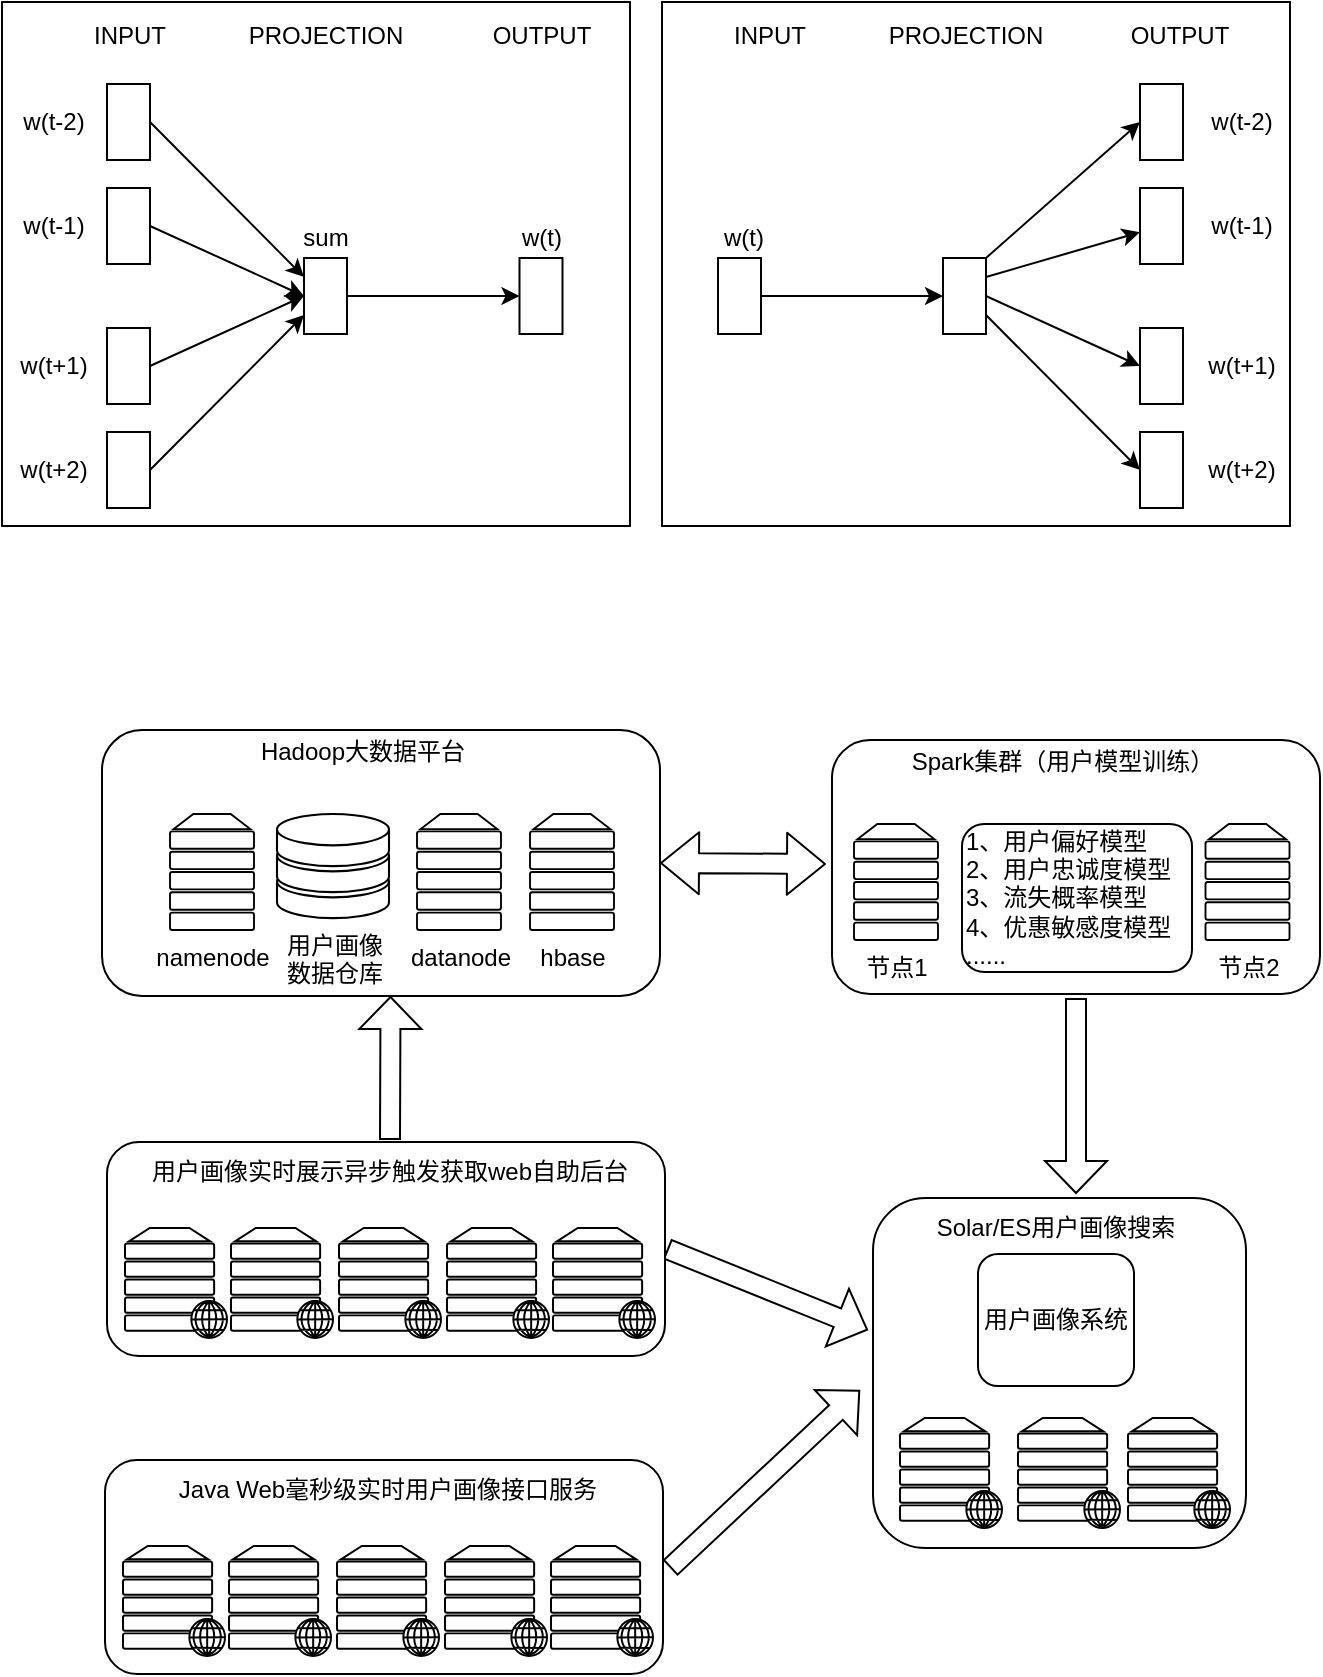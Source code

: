<mxfile version="14.5.0" type="github">
  <diagram id="prtHgNgQTEPvFCAcTncT" name="Page-1">
    <mxGraphModel dx="1038" dy="580" grid="0" gridSize="10" guides="1" tooltips="1" connect="1" arrows="1" fold="1" page="1" pageScale="1" pageWidth="827" pageHeight="1169" math="0" shadow="0">
      <root>
        <mxCell id="0" />
        <mxCell id="1" parent="0" />
        <mxCell id="VUjPprjEVErV6ihTRHzX-63" value="" style="rounded=1;whiteSpace=wrap;html=1;fillColor=#FFFFFF;" vertex="1" parent="1">
          <mxGeometry x="119" y="391" width="279" height="133" as="geometry" />
        </mxCell>
        <mxCell id="VUjPprjEVErV6ihTRHzX-56" value="" style="rounded=0;whiteSpace=wrap;html=1;" vertex="1" parent="1">
          <mxGeometry x="399" y="27" width="314" height="262" as="geometry" />
        </mxCell>
        <mxCell id="VUjPprjEVErV6ihTRHzX-55" value="" style="rounded=0;whiteSpace=wrap;html=1;" vertex="1" parent="1">
          <mxGeometry x="69" y="27" width="314" height="262" as="geometry" />
        </mxCell>
        <mxCell id="VUjPprjEVErV6ihTRHzX-5" value="INPUT" style="text;html=1;strokeColor=none;fillColor=none;align=center;verticalAlign=middle;whiteSpace=wrap;rounded=0;" vertex="1" parent="1">
          <mxGeometry x="113" y="34" width="40" height="20" as="geometry" />
        </mxCell>
        <mxCell id="VUjPprjEVErV6ihTRHzX-22" style="edgeStyle=none;rounded=0;orthogonalLoop=1;jettySize=auto;html=1;exitX=1;exitY=0.5;exitDx=0;exitDy=0;entryX=0;entryY=0.5;entryDx=0;entryDy=0;endArrow=classic;endFill=1;" edge="1" parent="1" source="VUjPprjEVErV6ihTRHzX-6" target="VUjPprjEVErV6ihTRHzX-14">
          <mxGeometry relative="1" as="geometry" />
        </mxCell>
        <mxCell id="VUjPprjEVErV6ihTRHzX-6" value="" style="rounded=0;whiteSpace=wrap;html=1;" vertex="1" parent="1">
          <mxGeometry x="121.5" y="120" width="21.5" height="38" as="geometry" />
        </mxCell>
        <mxCell id="VUjPprjEVErV6ihTRHzX-21" style="edgeStyle=none;rounded=0;orthogonalLoop=1;jettySize=auto;html=1;exitX=1;exitY=0.5;exitDx=0;exitDy=0;entryX=0;entryY=0.25;entryDx=0;entryDy=0;endArrow=classic;endFill=1;" edge="1" parent="1" source="VUjPprjEVErV6ihTRHzX-7" target="VUjPprjEVErV6ihTRHzX-14">
          <mxGeometry relative="1" as="geometry" />
        </mxCell>
        <mxCell id="VUjPprjEVErV6ihTRHzX-7" value="" style="rounded=0;whiteSpace=wrap;html=1;" vertex="1" parent="1">
          <mxGeometry x="121.5" y="68" width="21.5" height="38" as="geometry" />
        </mxCell>
        <mxCell id="VUjPprjEVErV6ihTRHzX-8" value="w(t-2)" style="text;html=1;strokeColor=none;fillColor=none;align=center;verticalAlign=middle;whiteSpace=wrap;rounded=0;" vertex="1" parent="1">
          <mxGeometry x="75" y="77" width="40" height="20" as="geometry" />
        </mxCell>
        <mxCell id="VUjPprjEVErV6ihTRHzX-9" value="w(t-1)" style="text;html=1;strokeColor=none;fillColor=none;align=center;verticalAlign=middle;whiteSpace=wrap;rounded=0;" vertex="1" parent="1">
          <mxGeometry x="75" y="129" width="40" height="20" as="geometry" />
        </mxCell>
        <mxCell id="VUjPprjEVErV6ihTRHzX-24" style="edgeStyle=none;rounded=0;orthogonalLoop=1;jettySize=auto;html=1;exitX=1;exitY=0.5;exitDx=0;exitDy=0;entryX=0;entryY=0.75;entryDx=0;entryDy=0;endArrow=classic;endFill=1;" edge="1" parent="1" source="VUjPprjEVErV6ihTRHzX-10" target="VUjPprjEVErV6ihTRHzX-14">
          <mxGeometry relative="1" as="geometry" />
        </mxCell>
        <mxCell id="VUjPprjEVErV6ihTRHzX-10" value="" style="rounded=0;whiteSpace=wrap;html=1;" vertex="1" parent="1">
          <mxGeometry x="121.5" y="242" width="21.5" height="38" as="geometry" />
        </mxCell>
        <mxCell id="VUjPprjEVErV6ihTRHzX-23" style="edgeStyle=none;rounded=0;orthogonalLoop=1;jettySize=auto;html=1;exitX=1;exitY=0.5;exitDx=0;exitDy=0;entryX=0;entryY=0.5;entryDx=0;entryDy=0;endArrow=classic;endFill=1;" edge="1" parent="1" source="VUjPprjEVErV6ihTRHzX-11" target="VUjPprjEVErV6ihTRHzX-14">
          <mxGeometry relative="1" as="geometry" />
        </mxCell>
        <mxCell id="VUjPprjEVErV6ihTRHzX-11" value="" style="rounded=0;whiteSpace=wrap;html=1;" vertex="1" parent="1">
          <mxGeometry x="121.5" y="190" width="21.5" height="38" as="geometry" />
        </mxCell>
        <mxCell id="VUjPprjEVErV6ihTRHzX-12" value="w(t+1)" style="text;html=1;strokeColor=none;fillColor=none;align=center;verticalAlign=middle;whiteSpace=wrap;rounded=0;" vertex="1" parent="1">
          <mxGeometry x="75" y="199" width="40" height="20" as="geometry" />
        </mxCell>
        <mxCell id="VUjPprjEVErV6ihTRHzX-13" value="w(t+2)" style="text;html=1;strokeColor=none;fillColor=none;align=center;verticalAlign=middle;whiteSpace=wrap;rounded=0;" vertex="1" parent="1">
          <mxGeometry x="75" y="251" width="40" height="20" as="geometry" />
        </mxCell>
        <mxCell id="VUjPprjEVErV6ihTRHzX-25" style="edgeStyle=none;rounded=0;orthogonalLoop=1;jettySize=auto;html=1;entryX=0;entryY=0.5;entryDx=0;entryDy=0;endArrow=classic;endFill=1;" edge="1" parent="1" target="VUjPprjEVErV6ihTRHzX-15">
          <mxGeometry relative="1" as="geometry">
            <mxPoint x="221" y="174" as="sourcePoint" />
          </mxGeometry>
        </mxCell>
        <mxCell id="VUjPprjEVErV6ihTRHzX-14" value="" style="rounded=0;whiteSpace=wrap;html=1;" vertex="1" parent="1">
          <mxGeometry x="220" y="155" width="21.5" height="38" as="geometry" />
        </mxCell>
        <mxCell id="VUjPprjEVErV6ihTRHzX-15" value="" style="rounded=0;whiteSpace=wrap;html=1;" vertex="1" parent="1">
          <mxGeometry x="327.75" y="155" width="21.5" height="38" as="geometry" />
        </mxCell>
        <mxCell id="VUjPprjEVErV6ihTRHzX-16" value="PROJECTION" style="text;html=1;strokeColor=none;fillColor=none;align=center;verticalAlign=middle;whiteSpace=wrap;rounded=0;" vertex="1" parent="1">
          <mxGeometry x="211" y="34" width="40" height="20" as="geometry" />
        </mxCell>
        <mxCell id="VUjPprjEVErV6ihTRHzX-18" value="OUTPUT" style="text;html=1;strokeColor=none;fillColor=none;align=center;verticalAlign=middle;whiteSpace=wrap;rounded=0;" vertex="1" parent="1">
          <mxGeometry x="318.5" y="34" width="40" height="20" as="geometry" />
        </mxCell>
        <mxCell id="VUjPprjEVErV6ihTRHzX-19" value="sum" style="text;html=1;strokeColor=none;fillColor=none;align=center;verticalAlign=middle;whiteSpace=wrap;rounded=0;" vertex="1" parent="1">
          <mxGeometry x="211" y="135" width="40" height="20" as="geometry" />
        </mxCell>
        <mxCell id="VUjPprjEVErV6ihTRHzX-20" value="w(t)" style="text;html=1;strokeColor=none;fillColor=none;align=center;verticalAlign=middle;whiteSpace=wrap;rounded=0;" vertex="1" parent="1">
          <mxGeometry x="318.5" y="135" width="40" height="20" as="geometry" />
        </mxCell>
        <mxCell id="VUjPprjEVErV6ihTRHzX-26" value="INPUT" style="text;html=1;strokeColor=none;fillColor=none;align=center;verticalAlign=middle;whiteSpace=wrap;rounded=0;" vertex="1" parent="1">
          <mxGeometry x="432.5" y="34" width="40" height="20" as="geometry" />
        </mxCell>
        <mxCell id="VUjPprjEVErV6ihTRHzX-27" value="PROJECTION" style="text;html=1;strokeColor=none;fillColor=none;align=center;verticalAlign=middle;whiteSpace=wrap;rounded=0;" vertex="1" parent="1">
          <mxGeometry x="530.5" y="34" width="40" height="20" as="geometry" />
        </mxCell>
        <mxCell id="VUjPprjEVErV6ihTRHzX-28" value="OUTPUT" style="text;html=1;strokeColor=none;fillColor=none;align=center;verticalAlign=middle;whiteSpace=wrap;rounded=0;" vertex="1" parent="1">
          <mxGeometry x="638" y="34" width="40" height="20" as="geometry" />
        </mxCell>
        <mxCell id="VUjPprjEVErV6ihTRHzX-50" style="edgeStyle=none;rounded=0;orthogonalLoop=1;jettySize=auto;html=1;exitX=1;exitY=0.5;exitDx=0;exitDy=0;entryX=0;entryY=0.5;entryDx=0;entryDy=0;endArrow=classic;endFill=1;" edge="1" parent="1" source="VUjPprjEVErV6ihTRHzX-29" target="VUjPprjEVErV6ihTRHzX-31">
          <mxGeometry relative="1" as="geometry" />
        </mxCell>
        <mxCell id="VUjPprjEVErV6ihTRHzX-29" value="" style="rounded=0;whiteSpace=wrap;html=1;" vertex="1" parent="1">
          <mxGeometry x="427" y="155" width="21.5" height="38" as="geometry" />
        </mxCell>
        <mxCell id="VUjPprjEVErV6ihTRHzX-30" value="w(t)" style="text;html=1;strokeColor=none;fillColor=none;align=center;verticalAlign=middle;whiteSpace=wrap;rounded=0;" vertex="1" parent="1">
          <mxGeometry x="420" y="135" width="40" height="20" as="geometry" />
        </mxCell>
        <mxCell id="VUjPprjEVErV6ihTRHzX-51" style="edgeStyle=none;rounded=0;orthogonalLoop=1;jettySize=auto;html=1;exitX=1;exitY=0;exitDx=0;exitDy=0;entryX=0;entryY=0.5;entryDx=0;entryDy=0;endArrow=classic;endFill=1;" edge="1" parent="1" source="VUjPprjEVErV6ihTRHzX-31" target="VUjPprjEVErV6ihTRHzX-42">
          <mxGeometry relative="1" as="geometry" />
        </mxCell>
        <mxCell id="VUjPprjEVErV6ihTRHzX-52" style="edgeStyle=none;rounded=0;orthogonalLoop=1;jettySize=auto;html=1;exitX=1;exitY=0.25;exitDx=0;exitDy=0;endArrow=classic;endFill=1;" edge="1" parent="1" source="VUjPprjEVErV6ihTRHzX-31" target="VUjPprjEVErV6ihTRHzX-41">
          <mxGeometry relative="1" as="geometry" />
        </mxCell>
        <mxCell id="VUjPprjEVErV6ihTRHzX-54" style="edgeStyle=none;rounded=0;orthogonalLoop=1;jettySize=auto;html=1;exitX=1;exitY=0.75;exitDx=0;exitDy=0;entryX=0;entryY=0.5;entryDx=0;entryDy=0;endArrow=classic;endFill=1;" edge="1" parent="1" source="VUjPprjEVErV6ihTRHzX-31" target="VUjPprjEVErV6ihTRHzX-45">
          <mxGeometry relative="1" as="geometry" />
        </mxCell>
        <mxCell id="VUjPprjEVErV6ihTRHzX-59" style="edgeStyle=none;rounded=0;orthogonalLoop=1;jettySize=auto;html=1;exitX=1;exitY=0.5;exitDx=0;exitDy=0;endArrow=classic;endFill=1;entryX=0;entryY=0.5;entryDx=0;entryDy=0;" edge="1" parent="1" source="VUjPprjEVErV6ihTRHzX-31" target="VUjPprjEVErV6ihTRHzX-46">
          <mxGeometry relative="1" as="geometry" />
        </mxCell>
        <mxCell id="VUjPprjEVErV6ihTRHzX-31" value="" style="rounded=0;whiteSpace=wrap;html=1;" vertex="1" parent="1">
          <mxGeometry x="539.5" y="155" width="21.5" height="38" as="geometry" />
        </mxCell>
        <mxCell id="VUjPprjEVErV6ihTRHzX-41" value="" style="rounded=0;whiteSpace=wrap;html=1;" vertex="1" parent="1">
          <mxGeometry x="638" y="120" width="21.5" height="38" as="geometry" />
        </mxCell>
        <mxCell id="VUjPprjEVErV6ihTRHzX-42" value="" style="rounded=0;whiteSpace=wrap;html=1;" vertex="1" parent="1">
          <mxGeometry x="638" y="68" width="21.5" height="38" as="geometry" />
        </mxCell>
        <mxCell id="VUjPprjEVErV6ihTRHzX-43" value="w(t-2)" style="text;html=1;strokeColor=none;fillColor=none;align=center;verticalAlign=middle;whiteSpace=wrap;rounded=0;" vertex="1" parent="1">
          <mxGeometry x="669" y="77" width="40" height="20" as="geometry" />
        </mxCell>
        <mxCell id="VUjPprjEVErV6ihTRHzX-44" value="w(t-1)" style="text;html=1;strokeColor=none;fillColor=none;align=center;verticalAlign=middle;whiteSpace=wrap;rounded=0;" vertex="1" parent="1">
          <mxGeometry x="669" y="129" width="40" height="20" as="geometry" />
        </mxCell>
        <mxCell id="VUjPprjEVErV6ihTRHzX-45" value="" style="rounded=0;whiteSpace=wrap;html=1;" vertex="1" parent="1">
          <mxGeometry x="638" y="242" width="21.5" height="38" as="geometry" />
        </mxCell>
        <mxCell id="VUjPprjEVErV6ihTRHzX-46" value="" style="rounded=0;whiteSpace=wrap;html=1;" vertex="1" parent="1">
          <mxGeometry x="638" y="190" width="21.5" height="38" as="geometry" />
        </mxCell>
        <mxCell id="VUjPprjEVErV6ihTRHzX-47" value="w(t+1)" style="text;html=1;strokeColor=none;fillColor=none;align=center;verticalAlign=middle;whiteSpace=wrap;rounded=0;" vertex="1" parent="1">
          <mxGeometry x="669" y="199" width="40" height="20" as="geometry" />
        </mxCell>
        <mxCell id="VUjPprjEVErV6ihTRHzX-48" value="w(t+2)" style="text;html=1;strokeColor=none;fillColor=none;align=center;verticalAlign=middle;whiteSpace=wrap;rounded=0;" vertex="1" parent="1">
          <mxGeometry x="669" y="251" width="40" height="20" as="geometry" />
        </mxCell>
        <mxCell id="VUjPprjEVErV6ihTRHzX-61" value="&lt;font color=&quot;#000000&quot;&gt;namenode&lt;/font&gt;" style="fontColor=#0066CC;verticalAlign=top;verticalLabelPosition=bottom;labelPosition=center;align=center;html=1;outlineConnect=0;gradientColor=none;gradientDirection=north;strokeWidth=2;shape=mxgraph.networks.server;fillColor=#FFFFFF;" vertex="1" parent="1">
          <mxGeometry x="153" y="433" width="42" height="58" as="geometry" />
        </mxCell>
        <mxCell id="VUjPprjEVErV6ihTRHzX-62" value="&lt;font color=&quot;#000000&quot;&gt;用户画像&lt;br&gt;数据仓库&lt;br&gt;&lt;/font&gt;" style="fontColor=#0066CC;verticalAlign=top;verticalLabelPosition=bottom;labelPosition=center;align=center;html=1;outlineConnect=0;gradientColor=none;gradientDirection=north;strokeWidth=2;shape=mxgraph.networks.storage;fillColor=#FFFFFF;" vertex="1" parent="1">
          <mxGeometry x="206.5" y="433" width="56" height="52" as="geometry" />
        </mxCell>
        <mxCell id="VUjPprjEVErV6ihTRHzX-64" value="Hadoop大数据平台" style="text;html=1;strokeColor=none;fillColor=none;align=center;verticalAlign=middle;whiteSpace=wrap;rounded=0;" vertex="1" parent="1">
          <mxGeometry x="188" y="395" width="123" height="14" as="geometry" />
        </mxCell>
        <mxCell id="VUjPprjEVErV6ihTRHzX-65" value="&lt;font color=&quot;#000000&quot;&gt;datanode&lt;/font&gt;" style="fontColor=#0066CC;verticalAlign=top;verticalLabelPosition=bottom;labelPosition=center;align=center;html=1;outlineConnect=0;gradientColor=none;gradientDirection=north;strokeWidth=2;shape=mxgraph.networks.server;fillColor=#FFFFFF;" vertex="1" parent="1">
          <mxGeometry x="276.5" y="433" width="42" height="58" as="geometry" />
        </mxCell>
        <mxCell id="VUjPprjEVErV6ihTRHzX-66" value="&lt;font color=&quot;#000000&quot;&gt;hbase&lt;/font&gt;" style="fontColor=#0066CC;verticalAlign=top;verticalLabelPosition=bottom;labelPosition=center;align=center;html=1;outlineConnect=0;gradientColor=none;gradientDirection=north;strokeWidth=2;shape=mxgraph.networks.server;fillColor=#FFFFFF;" vertex="1" parent="1">
          <mxGeometry x="333" y="433" width="42" height="58" as="geometry" />
        </mxCell>
        <mxCell id="VUjPprjEVErV6ihTRHzX-114" value="" style="edgeStyle=none;shape=flexArrow;rounded=0;orthogonalLoop=1;jettySize=auto;html=1;startSize=5;endArrow=classic;endFill=1;endSize=5;" edge="1" parent="1">
          <mxGeometry relative="1" as="geometry">
            <mxPoint x="606" y="525" as="sourcePoint" />
            <mxPoint x="606" y="623" as="targetPoint" />
          </mxGeometry>
        </mxCell>
        <mxCell id="VUjPprjEVErV6ihTRHzX-74" value="" style="rounded=1;whiteSpace=wrap;html=1;fillColor=#FFFFFF;" vertex="1" parent="1">
          <mxGeometry x="484" y="396" width="244" height="127" as="geometry" />
        </mxCell>
        <mxCell id="VUjPprjEVErV6ihTRHzX-75" value="&lt;font color=&quot;#000000&quot;&gt;节点1&lt;/font&gt;" style="fontColor=#0066CC;verticalAlign=top;verticalLabelPosition=bottom;labelPosition=center;align=center;html=1;outlineConnect=0;gradientColor=none;gradientDirection=north;strokeWidth=2;shape=mxgraph.networks.server;fillColor=#FFFFFF;" vertex="1" parent="1">
          <mxGeometry x="495" y="438" width="42" height="58" as="geometry" />
        </mxCell>
        <mxCell id="VUjPprjEVErV6ihTRHzX-77" value="Spark集群（用户模型训练）" style="text;html=1;strokeColor=none;fillColor=none;align=center;verticalAlign=middle;whiteSpace=wrap;rounded=0;" vertex="1" parent="1">
          <mxGeometry x="515" y="400" width="169" height="14" as="geometry" />
        </mxCell>
        <mxCell id="VUjPprjEVErV6ihTRHzX-78" value="&lt;font color=&quot;#000000&quot;&gt;节点2&lt;/font&gt;" style="fontColor=#0066CC;verticalAlign=top;verticalLabelPosition=bottom;labelPosition=center;align=center;html=1;outlineConnect=0;gradientColor=none;gradientDirection=north;strokeWidth=2;shape=mxgraph.networks.server;fillColor=#FFFFFF;" vertex="1" parent="1">
          <mxGeometry x="670.75" y="438" width="42" height="58" as="geometry" />
        </mxCell>
        <mxCell id="VUjPprjEVErV6ihTRHzX-82" value="1、用户偏好模型&lt;br&gt;2、用户忠诚度模型&lt;br&gt;3、流失概率模型&lt;br&gt;4、优惠敏感度模型&lt;br&gt;......" style="rounded=1;whiteSpace=wrap;html=1;strokeColor=#000000;fillColor=#FFFFFF;align=left;" vertex="1" parent="1">
          <mxGeometry x="549" y="438" width="115" height="74" as="geometry" />
        </mxCell>
        <mxCell id="VUjPprjEVErV6ihTRHzX-115" value="" style="edgeStyle=none;shape=flexArrow;rounded=0;orthogonalLoop=1;jettySize=auto;html=1;startSize=5;endArrow=classic;endFill=1;endSize=5;exitX=1;exitY=0.5;exitDx=0;exitDy=0;" edge="1" parent="1">
          <mxGeometry relative="1" as="geometry">
            <mxPoint x="401.5" y="650.5" as="sourcePoint" />
            <mxPoint x="502" y="691" as="targetPoint" />
          </mxGeometry>
        </mxCell>
        <mxCell id="VUjPprjEVErV6ihTRHzX-83" value="" style="rounded=1;whiteSpace=wrap;html=1;fillColor=#FFFFFF;" vertex="1" parent="1">
          <mxGeometry x="121.5" y="597" width="279" height="107" as="geometry" />
        </mxCell>
        <mxCell id="VUjPprjEVErV6ihTRHzX-85" value="" style="fontColor=#0066CC;verticalAlign=top;verticalLabelPosition=bottom;labelPosition=center;align=center;html=1;outlineConnect=0;gradientColor=none;gradientDirection=north;strokeWidth=2;shape=mxgraph.networks.web_server;fillColor=#FFFFFF;" vertex="1" parent="1">
          <mxGeometry x="130.5" y="640" width="51" height="55" as="geometry" />
        </mxCell>
        <mxCell id="VUjPprjEVErV6ihTRHzX-86" value="" style="fontColor=#0066CC;verticalAlign=top;verticalLabelPosition=bottom;labelPosition=center;align=center;html=1;outlineConnect=0;gradientColor=none;gradientDirection=north;strokeWidth=2;shape=mxgraph.networks.web_server;fillColor=#FFFFFF;" vertex="1" parent="1">
          <mxGeometry x="183.5" y="640" width="51" height="55" as="geometry" />
        </mxCell>
        <mxCell id="VUjPprjEVErV6ihTRHzX-87" value="" style="fontColor=#0066CC;verticalAlign=top;verticalLabelPosition=bottom;labelPosition=center;align=center;html=1;outlineConnect=0;gradientColor=none;gradientDirection=north;strokeWidth=2;shape=mxgraph.networks.web_server;fillColor=#FFFFFF;" vertex="1" parent="1">
          <mxGeometry x="237.5" y="640" width="51" height="55" as="geometry" />
        </mxCell>
        <mxCell id="VUjPprjEVErV6ihTRHzX-88" value="" style="fontColor=#0066CC;verticalAlign=top;verticalLabelPosition=bottom;labelPosition=center;align=center;html=1;outlineConnect=0;gradientColor=none;gradientDirection=north;strokeWidth=2;shape=mxgraph.networks.web_server;fillColor=#FFFFFF;" vertex="1" parent="1">
          <mxGeometry x="291.5" y="640" width="51" height="55" as="geometry" />
        </mxCell>
        <mxCell id="VUjPprjEVErV6ihTRHzX-89" value="" style="fontColor=#0066CC;verticalAlign=top;verticalLabelPosition=bottom;labelPosition=center;align=center;html=1;outlineConnect=0;gradientColor=none;gradientDirection=north;strokeWidth=2;shape=mxgraph.networks.web_server;fillColor=#FFFFFF;" vertex="1" parent="1">
          <mxGeometry x="344.5" y="640" width="51" height="55" as="geometry" />
        </mxCell>
        <mxCell id="VUjPprjEVErV6ihTRHzX-103" value="" style="edgeStyle=none;shape=flexArrow;rounded=0;orthogonalLoop=1;jettySize=auto;html=1;endArrow=classic;endFill=1;endSize=5;startSize=5;" edge="1" parent="1">
          <mxGeometry relative="1" as="geometry">
            <mxPoint x="263" y="596" as="sourcePoint" />
            <mxPoint x="263.26" y="524" as="targetPoint" />
          </mxGeometry>
        </mxCell>
        <mxCell id="VUjPprjEVErV6ihTRHzX-91" value="用户画像实时展示异步触发获取web自助后台" style="text;html=1;strokeColor=none;fillColor=none;align=center;verticalAlign=middle;whiteSpace=wrap;rounded=0;" vertex="1" parent="1">
          <mxGeometry x="140" y="600" width="246" height="24" as="geometry" />
        </mxCell>
        <mxCell id="VUjPprjEVErV6ihTRHzX-116" value="" style="edgeStyle=none;shape=flexArrow;rounded=0;orthogonalLoop=1;jettySize=auto;html=1;startSize=5;endArrow=classic;endFill=1;endSize=5;" edge="1" parent="1">
          <mxGeometry relative="1" as="geometry">
            <mxPoint x="403" y="810" as="sourcePoint" />
            <mxPoint x="498" y="721" as="targetPoint" />
          </mxGeometry>
        </mxCell>
        <mxCell id="VUjPprjEVErV6ihTRHzX-92" value="" style="rounded=1;whiteSpace=wrap;html=1;fillColor=#FFFFFF;" vertex="1" parent="1">
          <mxGeometry x="120.5" y="756" width="279" height="107" as="geometry" />
        </mxCell>
        <mxCell id="VUjPprjEVErV6ihTRHzX-93" value="" style="fontColor=#0066CC;verticalAlign=top;verticalLabelPosition=bottom;labelPosition=center;align=center;html=1;outlineConnect=0;gradientColor=none;gradientDirection=north;strokeWidth=2;shape=mxgraph.networks.web_server;fillColor=#FFFFFF;" vertex="1" parent="1">
          <mxGeometry x="129.5" y="799" width="51" height="55" as="geometry" />
        </mxCell>
        <mxCell id="VUjPprjEVErV6ihTRHzX-94" value="" style="fontColor=#0066CC;verticalAlign=top;verticalLabelPosition=bottom;labelPosition=center;align=center;html=1;outlineConnect=0;gradientColor=none;gradientDirection=north;strokeWidth=2;shape=mxgraph.networks.web_server;fillColor=#FFFFFF;" vertex="1" parent="1">
          <mxGeometry x="182.5" y="799" width="51" height="55" as="geometry" />
        </mxCell>
        <mxCell id="VUjPprjEVErV6ihTRHzX-95" value="" style="fontColor=#0066CC;verticalAlign=top;verticalLabelPosition=bottom;labelPosition=center;align=center;html=1;outlineConnect=0;gradientColor=none;gradientDirection=north;strokeWidth=2;shape=mxgraph.networks.web_server;fillColor=#FFFFFF;" vertex="1" parent="1">
          <mxGeometry x="236.5" y="799" width="51" height="55" as="geometry" />
        </mxCell>
        <mxCell id="VUjPprjEVErV6ihTRHzX-96" value="" style="fontColor=#0066CC;verticalAlign=top;verticalLabelPosition=bottom;labelPosition=center;align=center;html=1;outlineConnect=0;gradientColor=none;gradientDirection=north;strokeWidth=2;shape=mxgraph.networks.web_server;fillColor=#FFFFFF;" vertex="1" parent="1">
          <mxGeometry x="290.5" y="799" width="51" height="55" as="geometry" />
        </mxCell>
        <mxCell id="VUjPprjEVErV6ihTRHzX-97" value="" style="fontColor=#0066CC;verticalAlign=top;verticalLabelPosition=bottom;labelPosition=center;align=center;html=1;outlineConnect=0;gradientColor=none;gradientDirection=north;strokeWidth=2;shape=mxgraph.networks.web_server;fillColor=#FFFFFF;" vertex="1" parent="1">
          <mxGeometry x="343.5" y="799" width="51" height="55" as="geometry" />
        </mxCell>
        <mxCell id="VUjPprjEVErV6ihTRHzX-98" value="Java Web毫秒级实时用户画像接口服务" style="text;html=1;strokeColor=none;fillColor=none;align=center;verticalAlign=middle;whiteSpace=wrap;rounded=0;" vertex="1" parent="1">
          <mxGeometry x="139" y="759" width="246" height="24" as="geometry" />
        </mxCell>
        <mxCell id="VUjPprjEVErV6ihTRHzX-100" value="" style="shape=flexArrow;endArrow=classic;startArrow=classic;html=1;exitX=1;exitY=0.5;exitDx=0;exitDy=0;" edge="1" parent="1" source="VUjPprjEVErV6ihTRHzX-63">
          <mxGeometry width="50" height="50" relative="1" as="geometry">
            <mxPoint x="385" y="587" as="sourcePoint" />
            <mxPoint x="481" y="458" as="targetPoint" />
          </mxGeometry>
        </mxCell>
        <mxCell id="VUjPprjEVErV6ihTRHzX-104" value="" style="rounded=1;whiteSpace=wrap;html=1;fillColor=#FFFFFF;" vertex="1" parent="1">
          <mxGeometry x="504.5" y="625" width="186.5" height="175" as="geometry" />
        </mxCell>
        <mxCell id="VUjPprjEVErV6ihTRHzX-105" value="" style="fontColor=#0066CC;verticalAlign=top;verticalLabelPosition=bottom;labelPosition=center;align=center;html=1;outlineConnect=0;gradientColor=none;gradientDirection=north;strokeWidth=2;shape=mxgraph.networks.web_server;fillColor=#FFFFFF;" vertex="1" parent="1">
          <mxGeometry x="632" y="735" width="51" height="55" as="geometry" />
        </mxCell>
        <mxCell id="VUjPprjEVErV6ihTRHzX-106" value="" style="fontColor=#0066CC;verticalAlign=top;verticalLabelPosition=bottom;labelPosition=center;align=center;html=1;outlineConnect=0;gradientColor=none;gradientDirection=north;strokeWidth=2;shape=mxgraph.networks.web_server;fillColor=#FFFFFF;" vertex="1" parent="1">
          <mxGeometry x="518" y="735" width="51" height="55" as="geometry" />
        </mxCell>
        <mxCell id="VUjPprjEVErV6ihTRHzX-107" value="" style="fontColor=#0066CC;verticalAlign=top;verticalLabelPosition=bottom;labelPosition=center;align=center;html=1;outlineConnect=0;gradientColor=none;gradientDirection=north;strokeWidth=2;shape=mxgraph.networks.web_server;fillColor=#FFFFFF;" vertex="1" parent="1">
          <mxGeometry x="577" y="735" width="51" height="55" as="geometry" />
        </mxCell>
        <mxCell id="VUjPprjEVErV6ihTRHzX-110" value="Solar/ES用户画像搜索" style="text;html=1;strokeColor=none;fillColor=none;align=center;verticalAlign=middle;whiteSpace=wrap;rounded=0;" vertex="1" parent="1">
          <mxGeometry x="473" y="628" width="246" height="24" as="geometry" />
        </mxCell>
        <mxCell id="VUjPprjEVErV6ihTRHzX-111" value="用户画像系统" style="rounded=1;whiteSpace=wrap;html=1;strokeColor=#000000;fillColor=#FFFFFF;" vertex="1" parent="1">
          <mxGeometry x="557" y="653" width="78" height="66" as="geometry" />
        </mxCell>
        <mxCell id="VUjPprjEVErV6ihTRHzX-112" style="edgeStyle=none;shape=flexArrow;rounded=0;orthogonalLoop=1;jettySize=auto;html=1;exitX=0.75;exitY=1;exitDx=0;exitDy=0;startSize=5;endArrow=classic;endFill=1;endSize=5;" edge="1" parent="1" source="VUjPprjEVErV6ihTRHzX-111" target="VUjPprjEVErV6ihTRHzX-111">
          <mxGeometry relative="1" as="geometry" />
        </mxCell>
      </root>
    </mxGraphModel>
  </diagram>
</mxfile>
